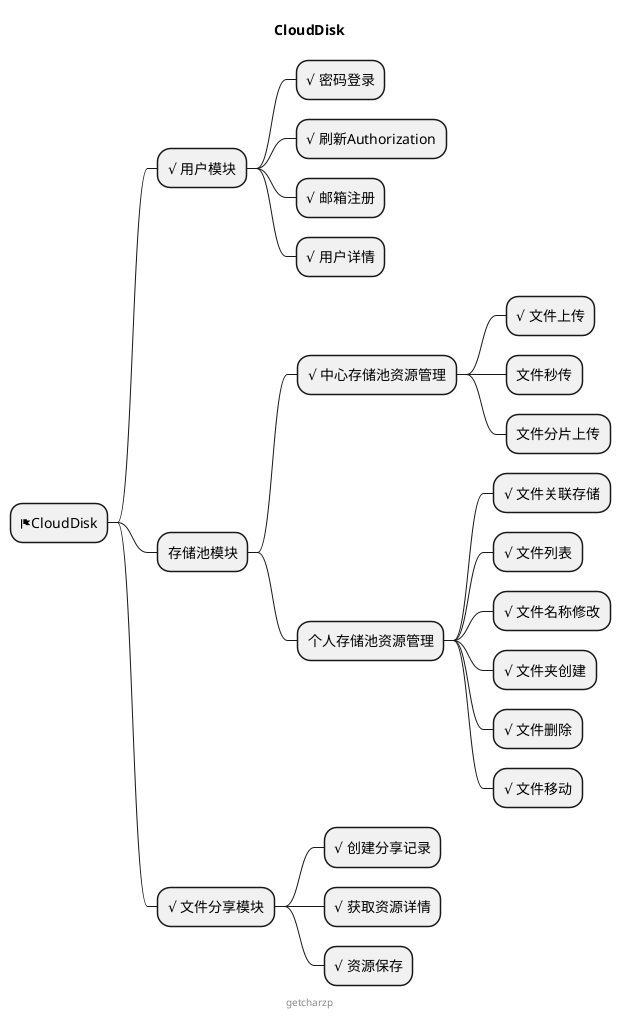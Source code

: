 @startmindmap

title CloudDisk

* <&flag>CloudDisk
** √ 用户模块
*** √ 密码登录
*** √ 刷新Authorization
*** √ 邮箱注册
*** √ 用户详情
** 存储池模块
*** √ 中心存储池资源管理
**** √ 文件上传
**** 文件秒传
**** 文件分片上传
*** 个人存储池资源管理
**** √ 文件关联存储
**** √ 文件列表
**** √ 文件名称修改
**** √ 文件夹创建
**** √ 文件删除
**** √ 文件移动
** √ 文件分享模块
*** √ 创建分享记录
*** √ 获取资源详情
*** √ 资源保存

center footer getcharzp

@endmindmap
